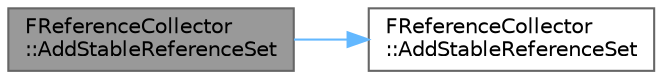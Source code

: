 digraph "FReferenceCollector::AddStableReferenceSet"
{
 // INTERACTIVE_SVG=YES
 // LATEX_PDF_SIZE
  bgcolor="transparent";
  edge [fontname=Helvetica,fontsize=10,labelfontname=Helvetica,labelfontsize=10];
  node [fontname=Helvetica,fontsize=10,shape=box,height=0.2,width=0.4];
  rankdir="LR";
  Node1 [id="Node000001",label="FReferenceCollector\l::AddStableReferenceSet",height=0.2,width=0.4,color="gray40", fillcolor="grey60", style="filled", fontcolor="black",tooltip="Preferred way to add a reference set that allows batching."];
  Node1 -> Node2 [id="edge1_Node000001_Node000002",color="steelblue1",style="solid",tooltip=" "];
  Node2 [id="Node000002",label="FReferenceCollector\l::AddStableReferenceSet",height=0.2,width=0.4,color="grey40", fillcolor="white", style="filled",URL="$d9/d05/classFReferenceCollector.html#a850bc52b71183c324024510eff5183cd",tooltip="Preferred way to add a reference set that allows batching."];
}
